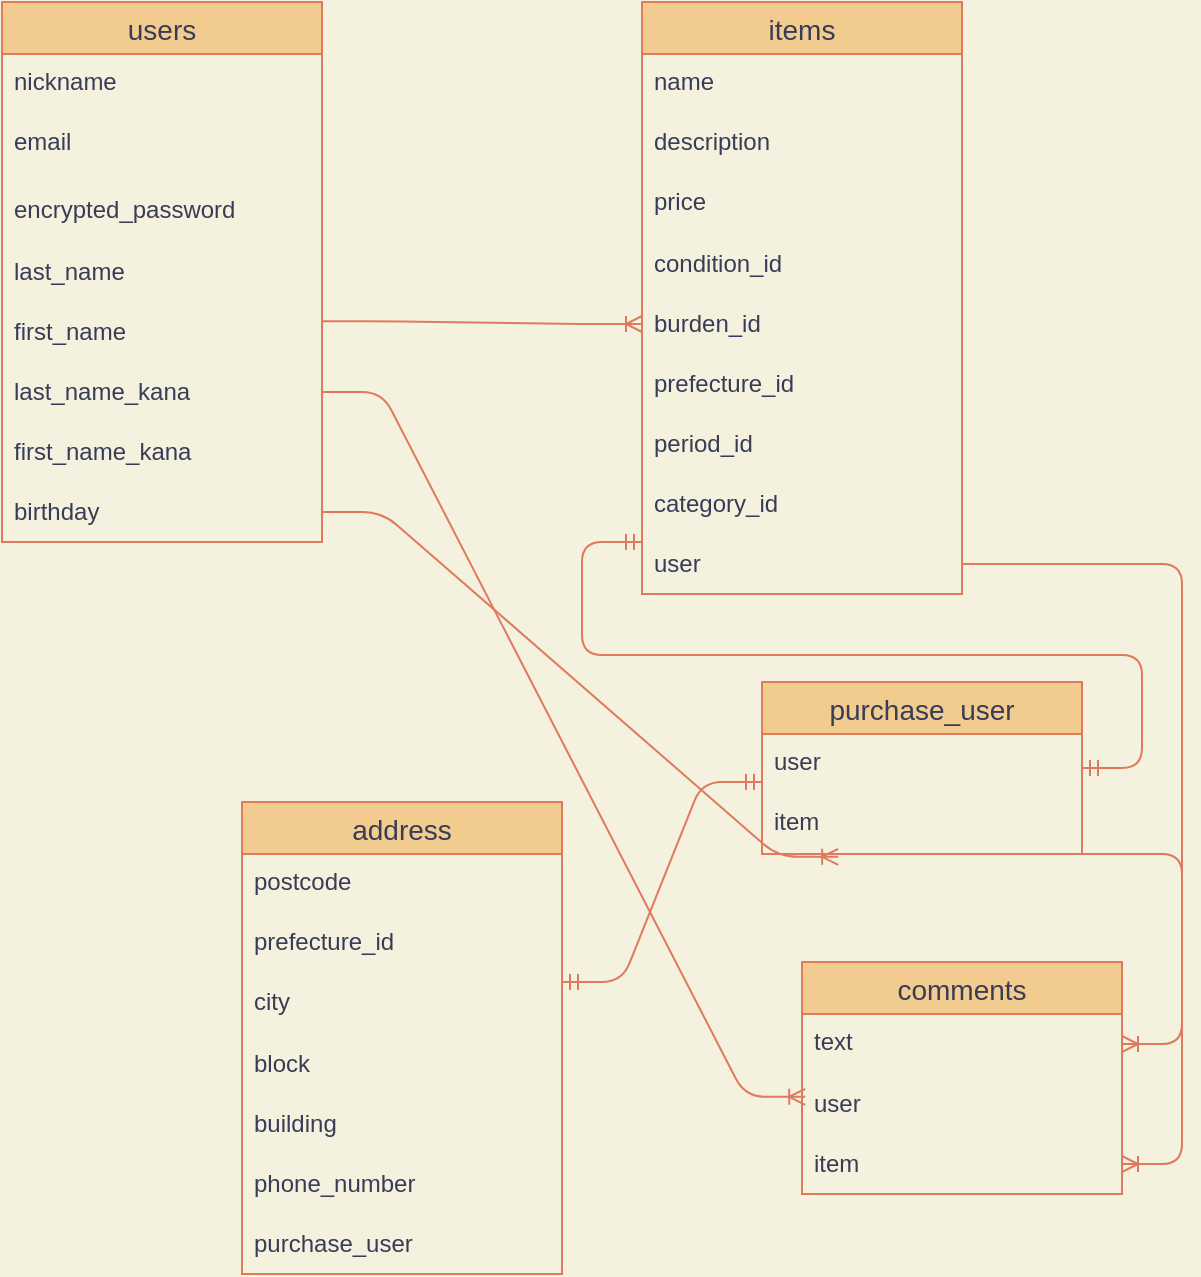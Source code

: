 <mxfile>
    <diagram id="PoyxVVSAleGaJsob75XI" name="ページ1">
        <mxGraphModel dx="1142" dy="667" grid="1" gridSize="10" guides="1" tooltips="1" connect="1" arrows="1" fold="1" page="1" pageScale="1" pageWidth="827" pageHeight="1169" background="#F4F1DE" math="0" shadow="0">
            <root>
                <mxCell id="0"/>
                <mxCell id="1" parent="0"/>
                <mxCell id="2" value="purchase_user" style="swimlane;fontStyle=0;childLayout=stackLayout;horizontal=1;startSize=26;horizontalStack=0;resizeParent=1;resizeParentMax=0;resizeLast=0;collapsible=1;marginBottom=0;align=center;fontSize=14;fillColor=#F2CC8F;strokeColor=#E07A5F;fontColor=#393C56;" parent="1" vertex="1">
                    <mxGeometry x="420" y="460" width="160" height="86" as="geometry"/>
                </mxCell>
                <mxCell id="3" value="user" style="text;strokeColor=none;fillColor=none;spacingLeft=4;spacingRight=4;overflow=hidden;rotatable=0;points=[[0,0.5],[1,0.5]];portConstraint=eastwest;fontSize=12;fontColor=#393C56;" parent="2" vertex="1">
                    <mxGeometry y="26" width="160" height="30" as="geometry"/>
                </mxCell>
                <mxCell id="63" value="" style="edgeStyle=entityRelationEdgeStyle;fontSize=12;html=1;endArrow=ERoneToMany;strokeColor=#E07A5F;fillColor=#F2CC8F;" edge="1" parent="2" target="58">
                    <mxGeometry width="100" height="100" relative="1" as="geometry">
                        <mxPoint x="60" y="86" as="sourcePoint"/>
                        <mxPoint x="160" y="-14" as="targetPoint"/>
                    </mxGeometry>
                </mxCell>
                <mxCell id="4" value="item" style="text;strokeColor=none;fillColor=none;spacingLeft=4;spacingRight=4;overflow=hidden;rotatable=0;points=[[0,0.5],[1,0.5]];portConstraint=eastwest;fontSize=12;fontColor=#393C56;" parent="2" vertex="1">
                    <mxGeometry y="56" width="160" height="30" as="geometry"/>
                </mxCell>
                <mxCell id="10" value="items" style="swimlane;fontStyle=0;childLayout=stackLayout;horizontal=1;startSize=26;horizontalStack=0;resizeParent=1;resizeParentMax=0;resizeLast=0;collapsible=1;marginBottom=0;align=center;fontSize=14;fillColor=#F2CC8F;strokeColor=#E07A5F;fontColor=#393C56;" parent="1" vertex="1">
                    <mxGeometry x="360" y="120" width="160" height="296" as="geometry"/>
                </mxCell>
                <mxCell id="11" value="name" style="text;strokeColor=none;fillColor=none;spacingLeft=4;spacingRight=4;overflow=hidden;rotatable=0;points=[[0,0.5],[1,0.5]];portConstraint=eastwest;fontSize=12;fontColor=#393C56;" parent="10" vertex="1">
                    <mxGeometry y="26" width="160" height="30" as="geometry"/>
                </mxCell>
                <mxCell id="12" value="description" style="text;strokeColor=none;fillColor=none;spacingLeft=4;spacingRight=4;overflow=hidden;rotatable=0;points=[[0,0.5],[1,0.5]];portConstraint=eastwest;fontSize=12;fontColor=#393C56;" parent="10" vertex="1">
                    <mxGeometry y="56" width="160" height="30" as="geometry"/>
                </mxCell>
                <mxCell id="13" value="price" style="text;strokeColor=none;fillColor=none;spacingLeft=4;spacingRight=4;overflow=hidden;rotatable=0;points=[[0,0.5],[1,0.5]];portConstraint=eastwest;fontSize=12;fontColor=#393C56;" parent="10" vertex="1">
                    <mxGeometry y="86" width="160" height="30" as="geometry"/>
                </mxCell>
                <mxCell id="30" value="condition_id" style="text;html=1;resizable=0;autosize=1;align=left;verticalAlign=middle;points=[];fillColor=none;strokeColor=none;rounded=0;fontSize=12;spacingRight=4;spacingLeft=4;spacingTop=6;spacingBottom=6;fontColor=#393C56;" parent="10" vertex="1">
                    <mxGeometry y="116" width="160" height="30" as="geometry"/>
                </mxCell>
                <mxCell id="48" value="burden_id" style="text;html=1;resizable=0;autosize=1;align=left;verticalAlign=middle;points=[];fillColor=none;strokeColor=none;rounded=0;spacingTop=5;spacingBottom=5;spacingLeft=4;spacingRight=4;fontColor=#393C56;" vertex="1" parent="10">
                    <mxGeometry y="146" width="160" height="30" as="geometry"/>
                </mxCell>
                <mxCell id="50" value="prefecture_id" style="text;html=1;resizable=0;autosize=1;align=left;verticalAlign=middle;points=[];fillColor=none;strokeColor=none;rounded=0;spacingTop=5;spacingBottom=5;spacingLeft=4;spacingRight=4;fontColor=#393C56;" vertex="1" parent="10">
                    <mxGeometry y="176" width="160" height="30" as="geometry"/>
                </mxCell>
                <mxCell id="51" value="period_id" style="text;html=1;resizable=0;autosize=1;align=left;verticalAlign=middle;points=[];fillColor=none;strokeColor=none;rounded=0;spacingTop=5;spacingBottom=5;spacingLeft=4;spacingRight=4;fontColor=#393C56;" vertex="1" parent="10">
                    <mxGeometry y="206" width="160" height="30" as="geometry"/>
                </mxCell>
                <mxCell id="47" value="category_id" style="text;html=1;resizable=0;autosize=1;align=left;verticalAlign=middle;points=[];fillColor=none;strokeColor=none;rounded=0;spacingTop=5;spacingBottom=5;spacingLeft=4;spacingRight=4;fontColor=#393C56;" vertex="1" parent="10">
                    <mxGeometry y="236" width="160" height="30" as="geometry"/>
                </mxCell>
                <mxCell id="49" value="user" style="text;html=1;resizable=0;autosize=1;align=left;verticalAlign=middle;points=[];fillColor=none;strokeColor=none;rounded=0;spacingTop=5;spacingBottom=5;spacingLeft=4;spacingRight=4;fontColor=#393C56;" vertex="1" parent="10">
                    <mxGeometry y="266" width="160" height="30" as="geometry"/>
                </mxCell>
                <mxCell id="15" value="users" style="swimlane;fontStyle=0;childLayout=stackLayout;horizontal=1;startSize=26;horizontalStack=0;resizeParent=1;resizeParentMax=0;resizeLast=0;collapsible=1;marginBottom=0;align=center;fontSize=14;verticalAlign=middle;fillColor=#F2CC8F;strokeColor=#E07A5F;fontColor=#393C56;" parent="1" vertex="1">
                    <mxGeometry x="40" y="120" width="160" height="270" as="geometry">
                        <mxRectangle x="120" y="200" width="70" height="26" as="alternateBounds"/>
                    </mxGeometry>
                </mxCell>
                <mxCell id="16" value="nickname" style="text;strokeColor=none;fillColor=none;spacingLeft=4;spacingRight=4;overflow=hidden;rotatable=0;points=[[0,0.5],[1,0.5]];portConstraint=eastwest;fontSize=12;fontColor=#393C56;" parent="15" vertex="1">
                    <mxGeometry y="26" width="160" height="30" as="geometry"/>
                </mxCell>
                <mxCell id="17" value="email" style="text;strokeColor=none;fillColor=none;spacingLeft=4;spacingRight=4;overflow=hidden;rotatable=0;points=[[0,0.5],[1,0.5]];portConstraint=eastwest;fontSize=12;fontColor=#393C56;" parent="15" vertex="1">
                    <mxGeometry y="56" width="160" height="30" as="geometry"/>
                </mxCell>
                <mxCell id="18" value="encrypted_password" style="text;strokeColor=none;fillColor=none;spacingLeft=4;spacingRight=4;overflow=hidden;rotatable=0;points=[[0,0.5],[1,0.5]];portConstraint=eastwest;fontSize=12;verticalAlign=middle;fontColor=#393C56;" parent="15" vertex="1">
                    <mxGeometry y="86" width="160" height="34" as="geometry"/>
                </mxCell>
                <mxCell id="29" value="last_name" style="text;resizable=0;autosize=1;align=left;verticalAlign=middle;points=[];fillColor=none;strokeColor=none;rounded=0;spacingTop=6;spacingBottom=6;spacingLeft=4;spacingRight=4;html=1;fontColor=#393C56;" parent="15" vertex="1">
                    <mxGeometry y="120" width="160" height="30" as="geometry"/>
                </mxCell>
                <mxCell id="31" value="first_name" style="text;html=1;resizable=0;autosize=1;align=left;verticalAlign=middle;points=[];fillColor=none;strokeColor=none;rounded=0;fontSize=12;spacingTop=6;spacingBottom=6;spacingLeft=4;spacingRight=4;fontColor=#393C56;" parent="15" vertex="1">
                    <mxGeometry y="150" width="160" height="30" as="geometry"/>
                </mxCell>
                <mxCell id="44" value="last_name_kana" style="text;html=1;resizable=0;autosize=1;align=left;verticalAlign=middle;points=[];fillColor=none;strokeColor=none;rounded=0;spacingTop=6;spacingBottom=6;spacingLeft=4;spacingRight=4;fontColor=#393C56;" vertex="1" parent="15">
                    <mxGeometry y="180" width="160" height="30" as="geometry"/>
                </mxCell>
                <mxCell id="45" value="first_name_kana" style="text;html=1;resizable=0;autosize=1;align=left;verticalAlign=middle;points=[];fillColor=none;strokeColor=none;rounded=0;spacingTop=5;spacingBottom=5;spacingLeft=4;spacingRight=4;fontColor=#393C56;" vertex="1" parent="15">
                    <mxGeometry y="210" width="160" height="30" as="geometry"/>
                </mxCell>
                <mxCell id="46" value="birthday" style="text;html=1;resizable=0;autosize=1;align=left;verticalAlign=middle;points=[];fillColor=none;strokeColor=none;rounded=0;spacingTop=5;spacingBottom=5;spacingLeft=4;spacingRight=4;fontColor=#393C56;" vertex="1" parent="15">
                    <mxGeometry y="240" width="160" height="30" as="geometry"/>
                </mxCell>
                <mxCell id="36" value="comments" style="swimlane;fontStyle=0;childLayout=stackLayout;horizontal=1;startSize=26;horizontalStack=0;resizeParent=1;resizeParentMax=0;resizeLast=0;collapsible=1;marginBottom=0;align=center;fontSize=14;strokeColor=#E07A5F;fillColor=#F2CC8F;swimlaneFillColor=none;fontColor=#393C56;" vertex="1" parent="1">
                    <mxGeometry x="440" y="600" width="160" height="116" as="geometry"/>
                </mxCell>
                <mxCell id="37" value="text" style="text;strokeColor=none;fillColor=none;spacingLeft=4;spacingRight=4;overflow=hidden;rotatable=0;points=[[0,0.5],[1,0.5]];portConstraint=eastwest;fontSize=12;fontColor=#393C56;" vertex="1" parent="36">
                    <mxGeometry y="26" width="160" height="30" as="geometry"/>
                </mxCell>
                <mxCell id="57" value="user" style="text;html=1;resizable=0;autosize=1;align=left;verticalAlign=middle;points=[];fillColor=none;strokeColor=none;rounded=0;sketch=0;fontColor=#393C56;spacingTop=5;spacingBottom=5;spacingLeft=4;spacingRight=4;" vertex="1" parent="36">
                    <mxGeometry y="56" width="160" height="30" as="geometry"/>
                </mxCell>
                <mxCell id="58" value="item" style="text;html=1;resizable=0;autosize=1;align=left;verticalAlign=middle;points=[];fillColor=none;strokeColor=none;rounded=0;sketch=0;fontColor=#393C56;spacingTop=5;spacingBottom=5;spacingLeft=4;spacingRight=4;" vertex="1" parent="36">
                    <mxGeometry y="86" width="160" height="30" as="geometry"/>
                </mxCell>
                <mxCell id="40" value="address" style="swimlane;fontStyle=0;childLayout=stackLayout;horizontal=1;startSize=26;horizontalStack=0;resizeParent=1;resizeParentMax=0;resizeLast=0;collapsible=1;marginBottom=0;align=center;fontSize=14;fillColor=#F2CC8F;strokeColor=#E07A5F;fontColor=#393C56;" vertex="1" parent="1">
                    <mxGeometry x="160" y="520" width="160" height="236" as="geometry"/>
                </mxCell>
                <mxCell id="41" value="postcode" style="text;strokeColor=none;fillColor=none;spacingLeft=4;spacingRight=4;overflow=hidden;rotatable=0;points=[[0,0.5],[1,0.5]];portConstraint=eastwest;fontSize=12;fontColor=#393C56;" vertex="1" parent="40">
                    <mxGeometry y="26" width="160" height="30" as="geometry"/>
                </mxCell>
                <mxCell id="42" value="prefecture_id" style="text;strokeColor=none;fillColor=none;spacingLeft=4;spacingRight=4;overflow=hidden;rotatable=0;points=[[0,0.5],[1,0.5]];portConstraint=eastwest;fontSize=12;fontColor=#393C56;" vertex="1" parent="40">
                    <mxGeometry y="56" width="160" height="30" as="geometry"/>
                </mxCell>
                <mxCell id="43" value="city" style="text;strokeColor=none;fillColor=none;spacingLeft=4;spacingRight=4;overflow=hidden;rotatable=0;points=[[0,0.5],[1,0.5]];portConstraint=eastwest;fontSize=12;fontColor=#393C56;" vertex="1" parent="40">
                    <mxGeometry y="86" width="160" height="30" as="geometry"/>
                </mxCell>
                <mxCell id="54" value="block" style="text;html=1;resizable=0;autosize=1;align=left;verticalAlign=middle;points=[];fillColor=none;strokeColor=none;rounded=0;spacingTop=5;spacingBottom=5;spacingLeft=4;spacingRight=4;fontColor=#393C56;" vertex="1" parent="40">
                    <mxGeometry y="116" width="160" height="30" as="geometry"/>
                </mxCell>
                <mxCell id="52" value="building" style="text;html=1;resizable=0;autosize=1;align=left;verticalAlign=middle;points=[];fillColor=none;strokeColor=none;rounded=0;spacingTop=5;spacingBottom=5;spacingLeft=4;spacingRight=4;fontColor=#393C56;" vertex="1" parent="40">
                    <mxGeometry y="146" width="160" height="30" as="geometry"/>
                </mxCell>
                <mxCell id="53" value="phone_number" style="text;html=1;resizable=0;autosize=1;align=left;verticalAlign=middle;points=[];fillColor=none;strokeColor=none;rounded=0;spacingTop=5;spacingBottom=5;spacingLeft=4;spacingRight=4;fontColor=#393C56;" vertex="1" parent="40">
                    <mxGeometry y="176" width="160" height="30" as="geometry"/>
                </mxCell>
                <mxCell id="55" value="purchase_user" style="text;html=1;resizable=0;autosize=1;align=left;verticalAlign=middle;points=[];fillColor=none;strokeColor=none;rounded=0;spacingTop=5;spacingBottom=5;spacingLeft=4;spacingRight=4;fontColor=#393C56;" vertex="1" parent="40">
                    <mxGeometry y="206" width="160" height="30" as="geometry"/>
                </mxCell>
                <mxCell id="59" value="" style="edgeStyle=entityRelationEdgeStyle;fontSize=12;html=1;endArrow=ERoneToMany;strokeColor=#E07A5F;fillColor=#F2CC8F;exitX=1.001;exitY=0.32;exitDx=0;exitDy=0;exitPerimeter=0;" edge="1" parent="1" source="31" target="48">
                    <mxGeometry width="100" height="100" relative="1" as="geometry">
                        <mxPoint x="200" y="305" as="sourcePoint"/>
                        <mxPoint x="300" y="205" as="targetPoint"/>
                    </mxGeometry>
                </mxCell>
                <mxCell id="60" value="" style="edgeStyle=entityRelationEdgeStyle;fontSize=12;html=1;endArrow=ERoneToMany;strokeColor=#E07A5F;fillColor=#F2CC8F;entryX=0.238;entryY=1.047;entryDx=0;entryDy=0;entryPerimeter=0;" edge="1" parent="1" source="46" target="4">
                    <mxGeometry width="100" height="100" relative="1" as="geometry">
                        <mxPoint x="140" y="395" as="sourcePoint"/>
                        <mxPoint x="320" y="490" as="targetPoint"/>
                    </mxGeometry>
                </mxCell>
                <mxCell id="61" value="" style="edgeStyle=entityRelationEdgeStyle;fontSize=12;html=1;endArrow=ERoneToMany;strokeColor=#E07A5F;fillColor=#F2CC8F;entryX=0.01;entryY=0.38;entryDx=0;entryDy=0;entryPerimeter=0;" edge="1" parent="1" source="44" target="57">
                    <mxGeometry width="100" height="100" relative="1" as="geometry">
                        <mxPoint x="180" y="430" as="sourcePoint"/>
                        <mxPoint x="280" y="330" as="targetPoint"/>
                    </mxGeometry>
                </mxCell>
                <mxCell id="62" value="" style="edgeStyle=entityRelationEdgeStyle;fontSize=12;html=1;endArrow=ERoneToMany;strokeColor=#E07A5F;fillColor=#F2CC8F;" edge="1" parent="1" source="49" target="37">
                    <mxGeometry width="100" height="100" relative="1" as="geometry">
                        <mxPoint x="320" y="510" as="sourcePoint"/>
                        <mxPoint x="420" y="410" as="targetPoint"/>
                    </mxGeometry>
                </mxCell>
                <mxCell id="64" value="" style="edgeStyle=entityRelationEdgeStyle;fontSize=12;html=1;endArrow=ERmandOne;startArrow=ERmandOne;strokeColor=#E07A5F;fillColor=#F2CC8F;" edge="1" parent="1">
                    <mxGeometry width="100" height="100" relative="1" as="geometry">
                        <mxPoint x="320" y="610" as="sourcePoint"/>
                        <mxPoint x="420" y="510" as="targetPoint"/>
                    </mxGeometry>
                </mxCell>
                <mxCell id="65" value="" style="edgeStyle=entityRelationEdgeStyle;fontSize=12;html=1;endArrow=ERmandOne;startArrow=ERmandOne;strokeColor=#E07A5F;fillColor=#F2CC8F;" edge="1" parent="1" source="2">
                    <mxGeometry width="100" height="100" relative="1" as="geometry">
                        <mxPoint x="260" y="490" as="sourcePoint"/>
                        <mxPoint x="360" y="390" as="targetPoint"/>
                    </mxGeometry>
                </mxCell>
            </root>
        </mxGraphModel>
    </diagram>
</mxfile>